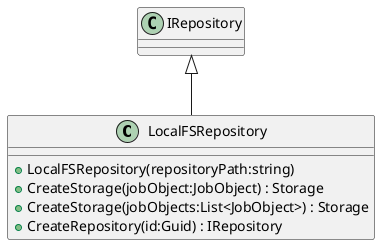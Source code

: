 @startuml
class LocalFSRepository {
    + LocalFSRepository(repositoryPath:string)
    + CreateStorage(jobObject:JobObject) : Storage
    + CreateStorage(jobObjects:List<JobObject>) : Storage
    + CreateRepository(id:Guid) : IRepository
}
IRepository <|-- LocalFSRepository
@enduml
